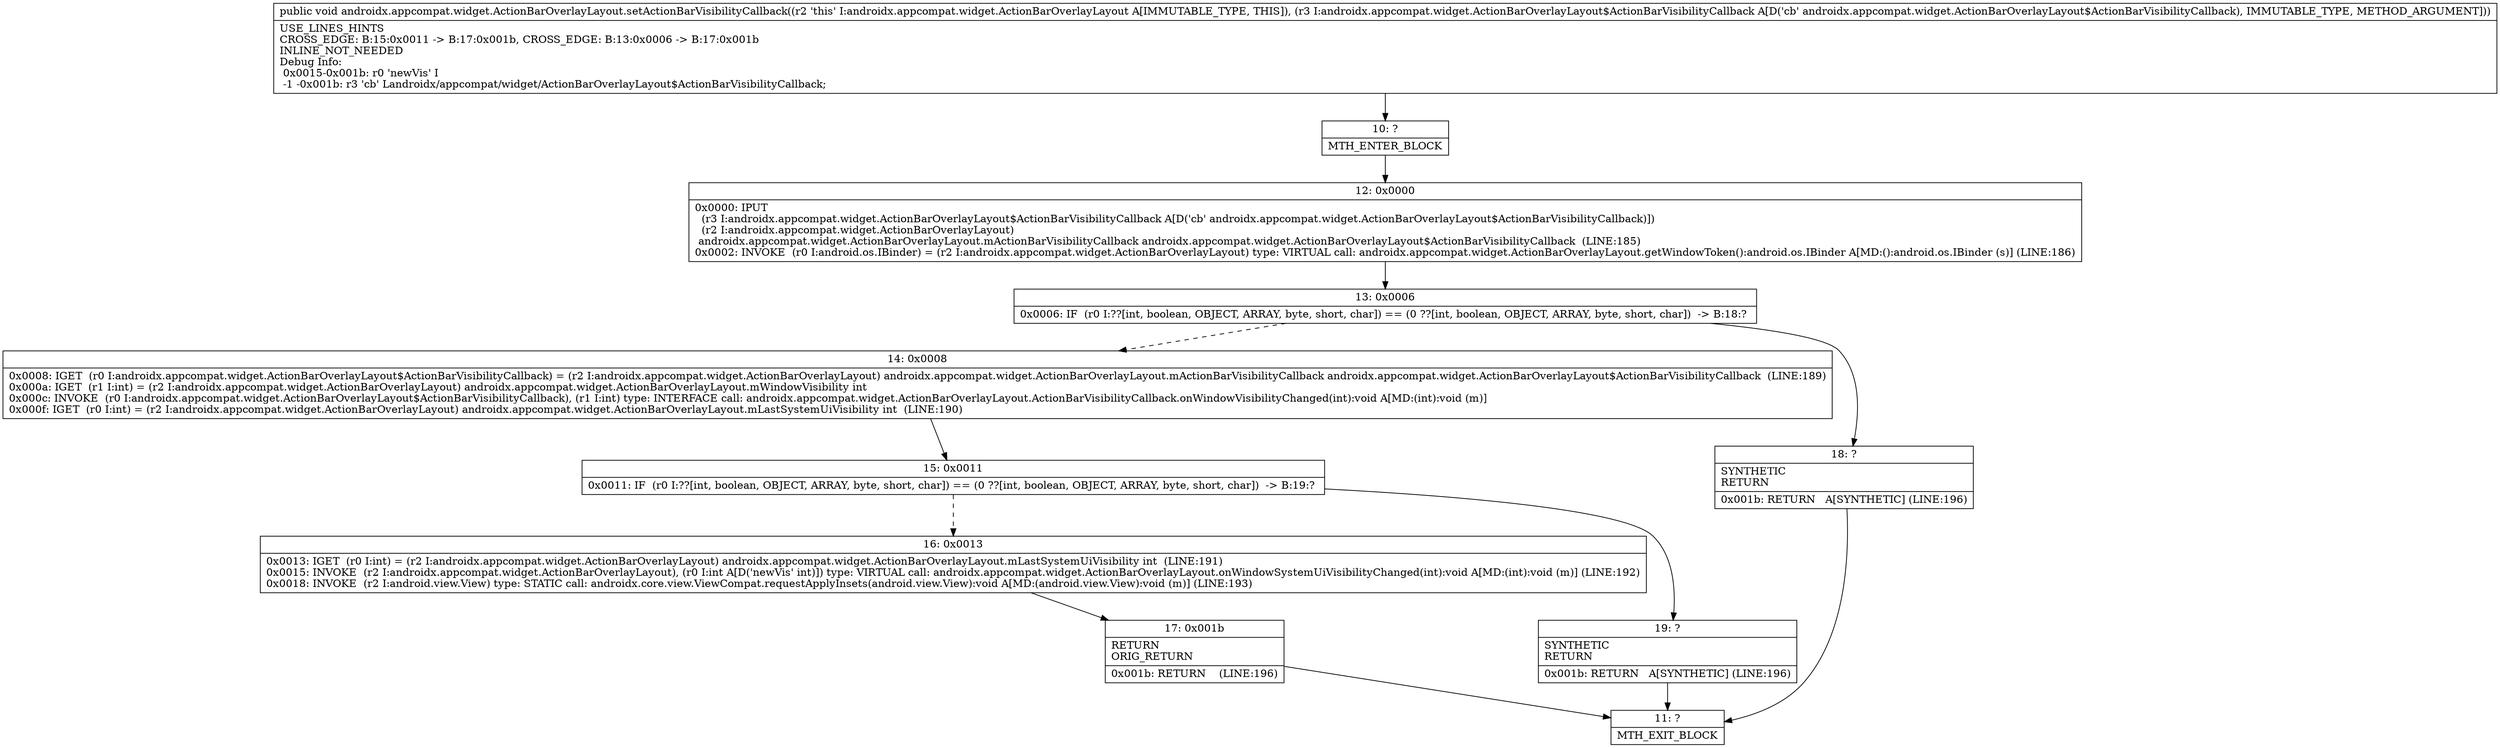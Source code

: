 digraph "CFG forandroidx.appcompat.widget.ActionBarOverlayLayout.setActionBarVisibilityCallback(Landroidx\/appcompat\/widget\/ActionBarOverlayLayout$ActionBarVisibilityCallback;)V" {
Node_10 [shape=record,label="{10\:\ ?|MTH_ENTER_BLOCK\l}"];
Node_12 [shape=record,label="{12\:\ 0x0000|0x0000: IPUT  \l  (r3 I:androidx.appcompat.widget.ActionBarOverlayLayout$ActionBarVisibilityCallback A[D('cb' androidx.appcompat.widget.ActionBarOverlayLayout$ActionBarVisibilityCallback)])\l  (r2 I:androidx.appcompat.widget.ActionBarOverlayLayout)\l androidx.appcompat.widget.ActionBarOverlayLayout.mActionBarVisibilityCallback androidx.appcompat.widget.ActionBarOverlayLayout$ActionBarVisibilityCallback  (LINE:185)\l0x0002: INVOKE  (r0 I:android.os.IBinder) = (r2 I:androidx.appcompat.widget.ActionBarOverlayLayout) type: VIRTUAL call: androidx.appcompat.widget.ActionBarOverlayLayout.getWindowToken():android.os.IBinder A[MD:():android.os.IBinder (s)] (LINE:186)\l}"];
Node_13 [shape=record,label="{13\:\ 0x0006|0x0006: IF  (r0 I:??[int, boolean, OBJECT, ARRAY, byte, short, char]) == (0 ??[int, boolean, OBJECT, ARRAY, byte, short, char])  \-\> B:18:? \l}"];
Node_14 [shape=record,label="{14\:\ 0x0008|0x0008: IGET  (r0 I:androidx.appcompat.widget.ActionBarOverlayLayout$ActionBarVisibilityCallback) = (r2 I:androidx.appcompat.widget.ActionBarOverlayLayout) androidx.appcompat.widget.ActionBarOverlayLayout.mActionBarVisibilityCallback androidx.appcompat.widget.ActionBarOverlayLayout$ActionBarVisibilityCallback  (LINE:189)\l0x000a: IGET  (r1 I:int) = (r2 I:androidx.appcompat.widget.ActionBarOverlayLayout) androidx.appcompat.widget.ActionBarOverlayLayout.mWindowVisibility int \l0x000c: INVOKE  (r0 I:androidx.appcompat.widget.ActionBarOverlayLayout$ActionBarVisibilityCallback), (r1 I:int) type: INTERFACE call: androidx.appcompat.widget.ActionBarOverlayLayout.ActionBarVisibilityCallback.onWindowVisibilityChanged(int):void A[MD:(int):void (m)]\l0x000f: IGET  (r0 I:int) = (r2 I:androidx.appcompat.widget.ActionBarOverlayLayout) androidx.appcompat.widget.ActionBarOverlayLayout.mLastSystemUiVisibility int  (LINE:190)\l}"];
Node_15 [shape=record,label="{15\:\ 0x0011|0x0011: IF  (r0 I:??[int, boolean, OBJECT, ARRAY, byte, short, char]) == (0 ??[int, boolean, OBJECT, ARRAY, byte, short, char])  \-\> B:19:? \l}"];
Node_16 [shape=record,label="{16\:\ 0x0013|0x0013: IGET  (r0 I:int) = (r2 I:androidx.appcompat.widget.ActionBarOverlayLayout) androidx.appcompat.widget.ActionBarOverlayLayout.mLastSystemUiVisibility int  (LINE:191)\l0x0015: INVOKE  (r2 I:androidx.appcompat.widget.ActionBarOverlayLayout), (r0 I:int A[D('newVis' int)]) type: VIRTUAL call: androidx.appcompat.widget.ActionBarOverlayLayout.onWindowSystemUiVisibilityChanged(int):void A[MD:(int):void (m)] (LINE:192)\l0x0018: INVOKE  (r2 I:android.view.View) type: STATIC call: androidx.core.view.ViewCompat.requestApplyInsets(android.view.View):void A[MD:(android.view.View):void (m)] (LINE:193)\l}"];
Node_17 [shape=record,label="{17\:\ 0x001b|RETURN\lORIG_RETURN\l|0x001b: RETURN    (LINE:196)\l}"];
Node_11 [shape=record,label="{11\:\ ?|MTH_EXIT_BLOCK\l}"];
Node_19 [shape=record,label="{19\:\ ?|SYNTHETIC\lRETURN\l|0x001b: RETURN   A[SYNTHETIC] (LINE:196)\l}"];
Node_18 [shape=record,label="{18\:\ ?|SYNTHETIC\lRETURN\l|0x001b: RETURN   A[SYNTHETIC] (LINE:196)\l}"];
MethodNode[shape=record,label="{public void androidx.appcompat.widget.ActionBarOverlayLayout.setActionBarVisibilityCallback((r2 'this' I:androidx.appcompat.widget.ActionBarOverlayLayout A[IMMUTABLE_TYPE, THIS]), (r3 I:androidx.appcompat.widget.ActionBarOverlayLayout$ActionBarVisibilityCallback A[D('cb' androidx.appcompat.widget.ActionBarOverlayLayout$ActionBarVisibilityCallback), IMMUTABLE_TYPE, METHOD_ARGUMENT]))  | USE_LINES_HINTS\lCROSS_EDGE: B:15:0x0011 \-\> B:17:0x001b, CROSS_EDGE: B:13:0x0006 \-\> B:17:0x001b\lINLINE_NOT_NEEDED\lDebug Info:\l  0x0015\-0x001b: r0 'newVis' I\l  \-1 \-0x001b: r3 'cb' Landroidx\/appcompat\/widget\/ActionBarOverlayLayout$ActionBarVisibilityCallback;\l}"];
MethodNode -> Node_10;Node_10 -> Node_12;
Node_12 -> Node_13;
Node_13 -> Node_14[style=dashed];
Node_13 -> Node_18;
Node_14 -> Node_15;
Node_15 -> Node_16[style=dashed];
Node_15 -> Node_19;
Node_16 -> Node_17;
Node_17 -> Node_11;
Node_19 -> Node_11;
Node_18 -> Node_11;
}

